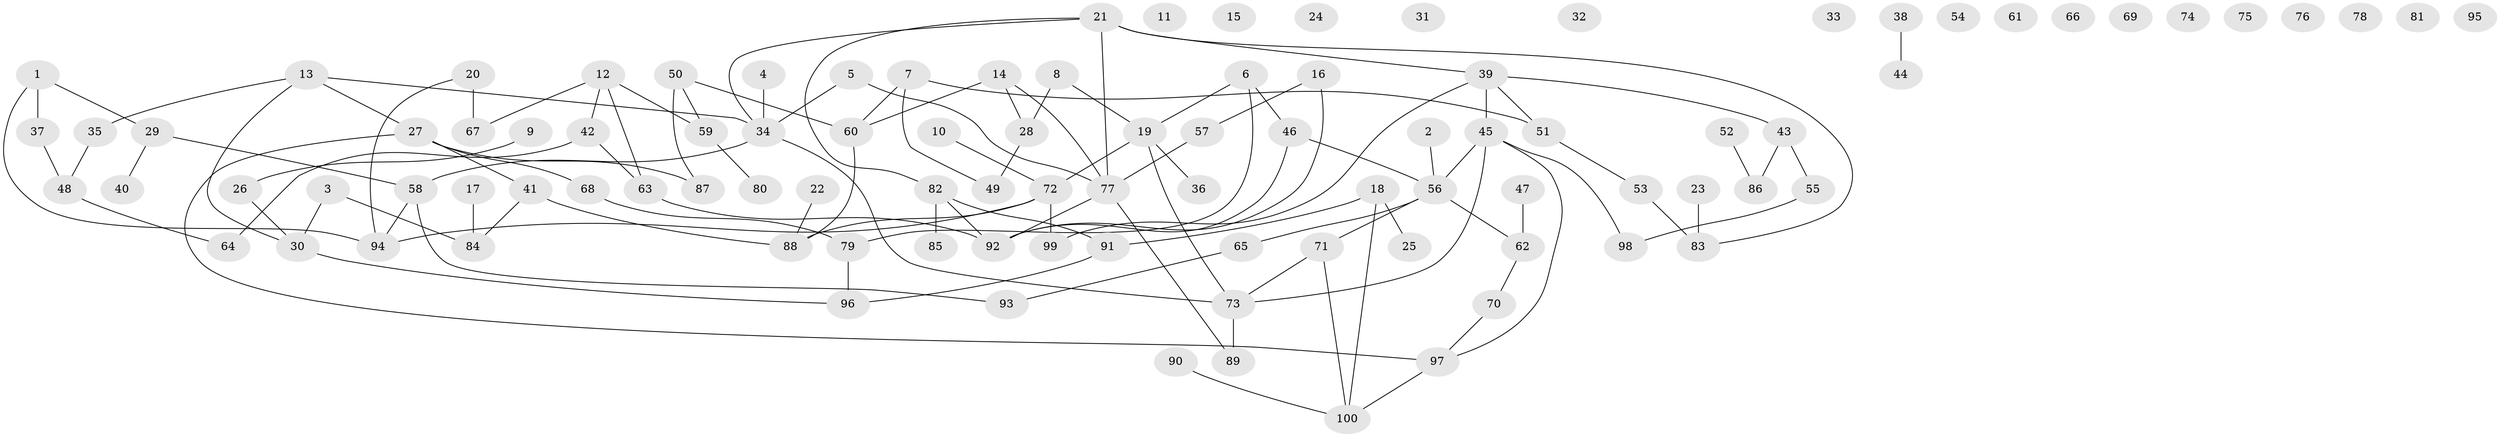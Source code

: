 // coarse degree distribution, {1: 0.17142857142857143, 0: 0.22857142857142856, 3: 0.17142857142857143, 2: 0.18571428571428572, 4: 0.15714285714285714, 5: 0.02857142857142857, 6: 0.02857142857142857, 7: 0.02857142857142857}
// Generated by graph-tools (version 1.1) at 2025/43/03/04/25 21:43:33]
// undirected, 100 vertices, 115 edges
graph export_dot {
graph [start="1"]
  node [color=gray90,style=filled];
  1;
  2;
  3;
  4;
  5;
  6;
  7;
  8;
  9;
  10;
  11;
  12;
  13;
  14;
  15;
  16;
  17;
  18;
  19;
  20;
  21;
  22;
  23;
  24;
  25;
  26;
  27;
  28;
  29;
  30;
  31;
  32;
  33;
  34;
  35;
  36;
  37;
  38;
  39;
  40;
  41;
  42;
  43;
  44;
  45;
  46;
  47;
  48;
  49;
  50;
  51;
  52;
  53;
  54;
  55;
  56;
  57;
  58;
  59;
  60;
  61;
  62;
  63;
  64;
  65;
  66;
  67;
  68;
  69;
  70;
  71;
  72;
  73;
  74;
  75;
  76;
  77;
  78;
  79;
  80;
  81;
  82;
  83;
  84;
  85;
  86;
  87;
  88;
  89;
  90;
  91;
  92;
  93;
  94;
  95;
  96;
  97;
  98;
  99;
  100;
  1 -- 29;
  1 -- 37;
  1 -- 94;
  2 -- 56;
  3 -- 30;
  3 -- 84;
  4 -- 34;
  5 -- 34;
  5 -- 77;
  6 -- 19;
  6 -- 46;
  6 -- 79;
  7 -- 49;
  7 -- 51;
  7 -- 60;
  8 -- 19;
  8 -- 28;
  9 -- 26;
  10 -- 72;
  12 -- 42;
  12 -- 59;
  12 -- 63;
  12 -- 67;
  13 -- 27;
  13 -- 30;
  13 -- 34;
  13 -- 35;
  14 -- 28;
  14 -- 60;
  14 -- 77;
  16 -- 57;
  16 -- 92;
  17 -- 84;
  18 -- 25;
  18 -- 91;
  18 -- 100;
  19 -- 36;
  19 -- 72;
  19 -- 73;
  20 -- 67;
  20 -- 94;
  21 -- 34;
  21 -- 39;
  21 -- 77;
  21 -- 82;
  21 -- 83;
  22 -- 88;
  23 -- 83;
  26 -- 30;
  27 -- 41;
  27 -- 68;
  27 -- 87;
  27 -- 97;
  28 -- 49;
  29 -- 40;
  29 -- 58;
  30 -- 96;
  34 -- 58;
  34 -- 73;
  35 -- 48;
  37 -- 48;
  38 -- 44;
  39 -- 43;
  39 -- 45;
  39 -- 51;
  39 -- 99;
  41 -- 84;
  41 -- 88;
  42 -- 63;
  42 -- 64;
  43 -- 55;
  43 -- 86;
  45 -- 56;
  45 -- 73;
  45 -- 97;
  45 -- 98;
  46 -- 56;
  46 -- 92;
  47 -- 62;
  48 -- 64;
  50 -- 59;
  50 -- 60;
  50 -- 87;
  51 -- 53;
  52 -- 86;
  53 -- 83;
  55 -- 98;
  56 -- 62;
  56 -- 65;
  56 -- 71;
  57 -- 77;
  58 -- 93;
  58 -- 94;
  59 -- 80;
  60 -- 88;
  62 -- 70;
  63 -- 92;
  65 -- 93;
  68 -- 79;
  70 -- 97;
  71 -- 73;
  71 -- 100;
  72 -- 88;
  72 -- 94;
  72 -- 99;
  73 -- 89;
  77 -- 89;
  77 -- 92;
  79 -- 96;
  82 -- 85;
  82 -- 91;
  82 -- 92;
  90 -- 100;
  91 -- 96;
  97 -- 100;
}

